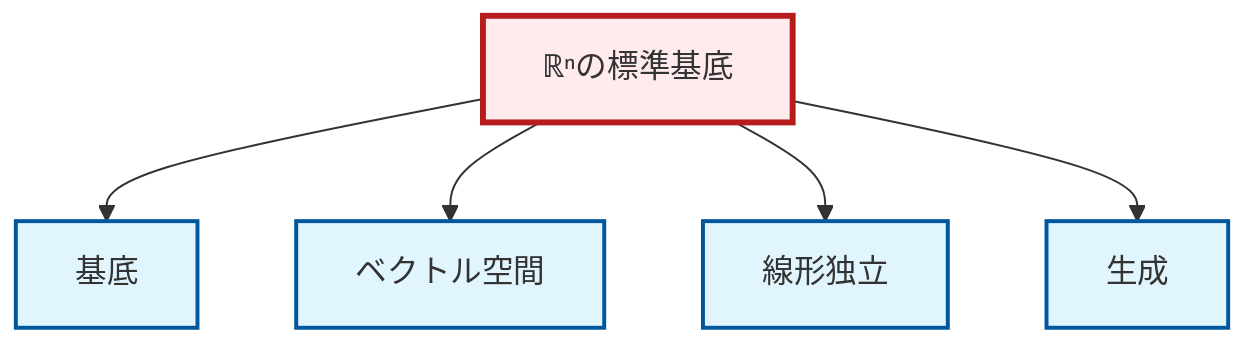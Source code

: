graph TD
    classDef definition fill:#e1f5fe,stroke:#01579b,stroke-width:2px
    classDef theorem fill:#f3e5f5,stroke:#4a148c,stroke-width:2px
    classDef axiom fill:#fff3e0,stroke:#e65100,stroke-width:2px
    classDef example fill:#e8f5e9,stroke:#1b5e20,stroke-width:2px
    classDef current fill:#ffebee,stroke:#b71c1c,stroke-width:3px
    def-vector-space["ベクトル空間"]:::definition
    def-basis["基底"]:::definition
    def-linear-independence["線形独立"]:::definition
    def-span["生成"]:::definition
    ex-standard-basis-rn["ℝⁿの標準基底"]:::example
    ex-standard-basis-rn --> def-basis
    ex-standard-basis-rn --> def-vector-space
    ex-standard-basis-rn --> def-linear-independence
    ex-standard-basis-rn --> def-span
    class ex-standard-basis-rn current